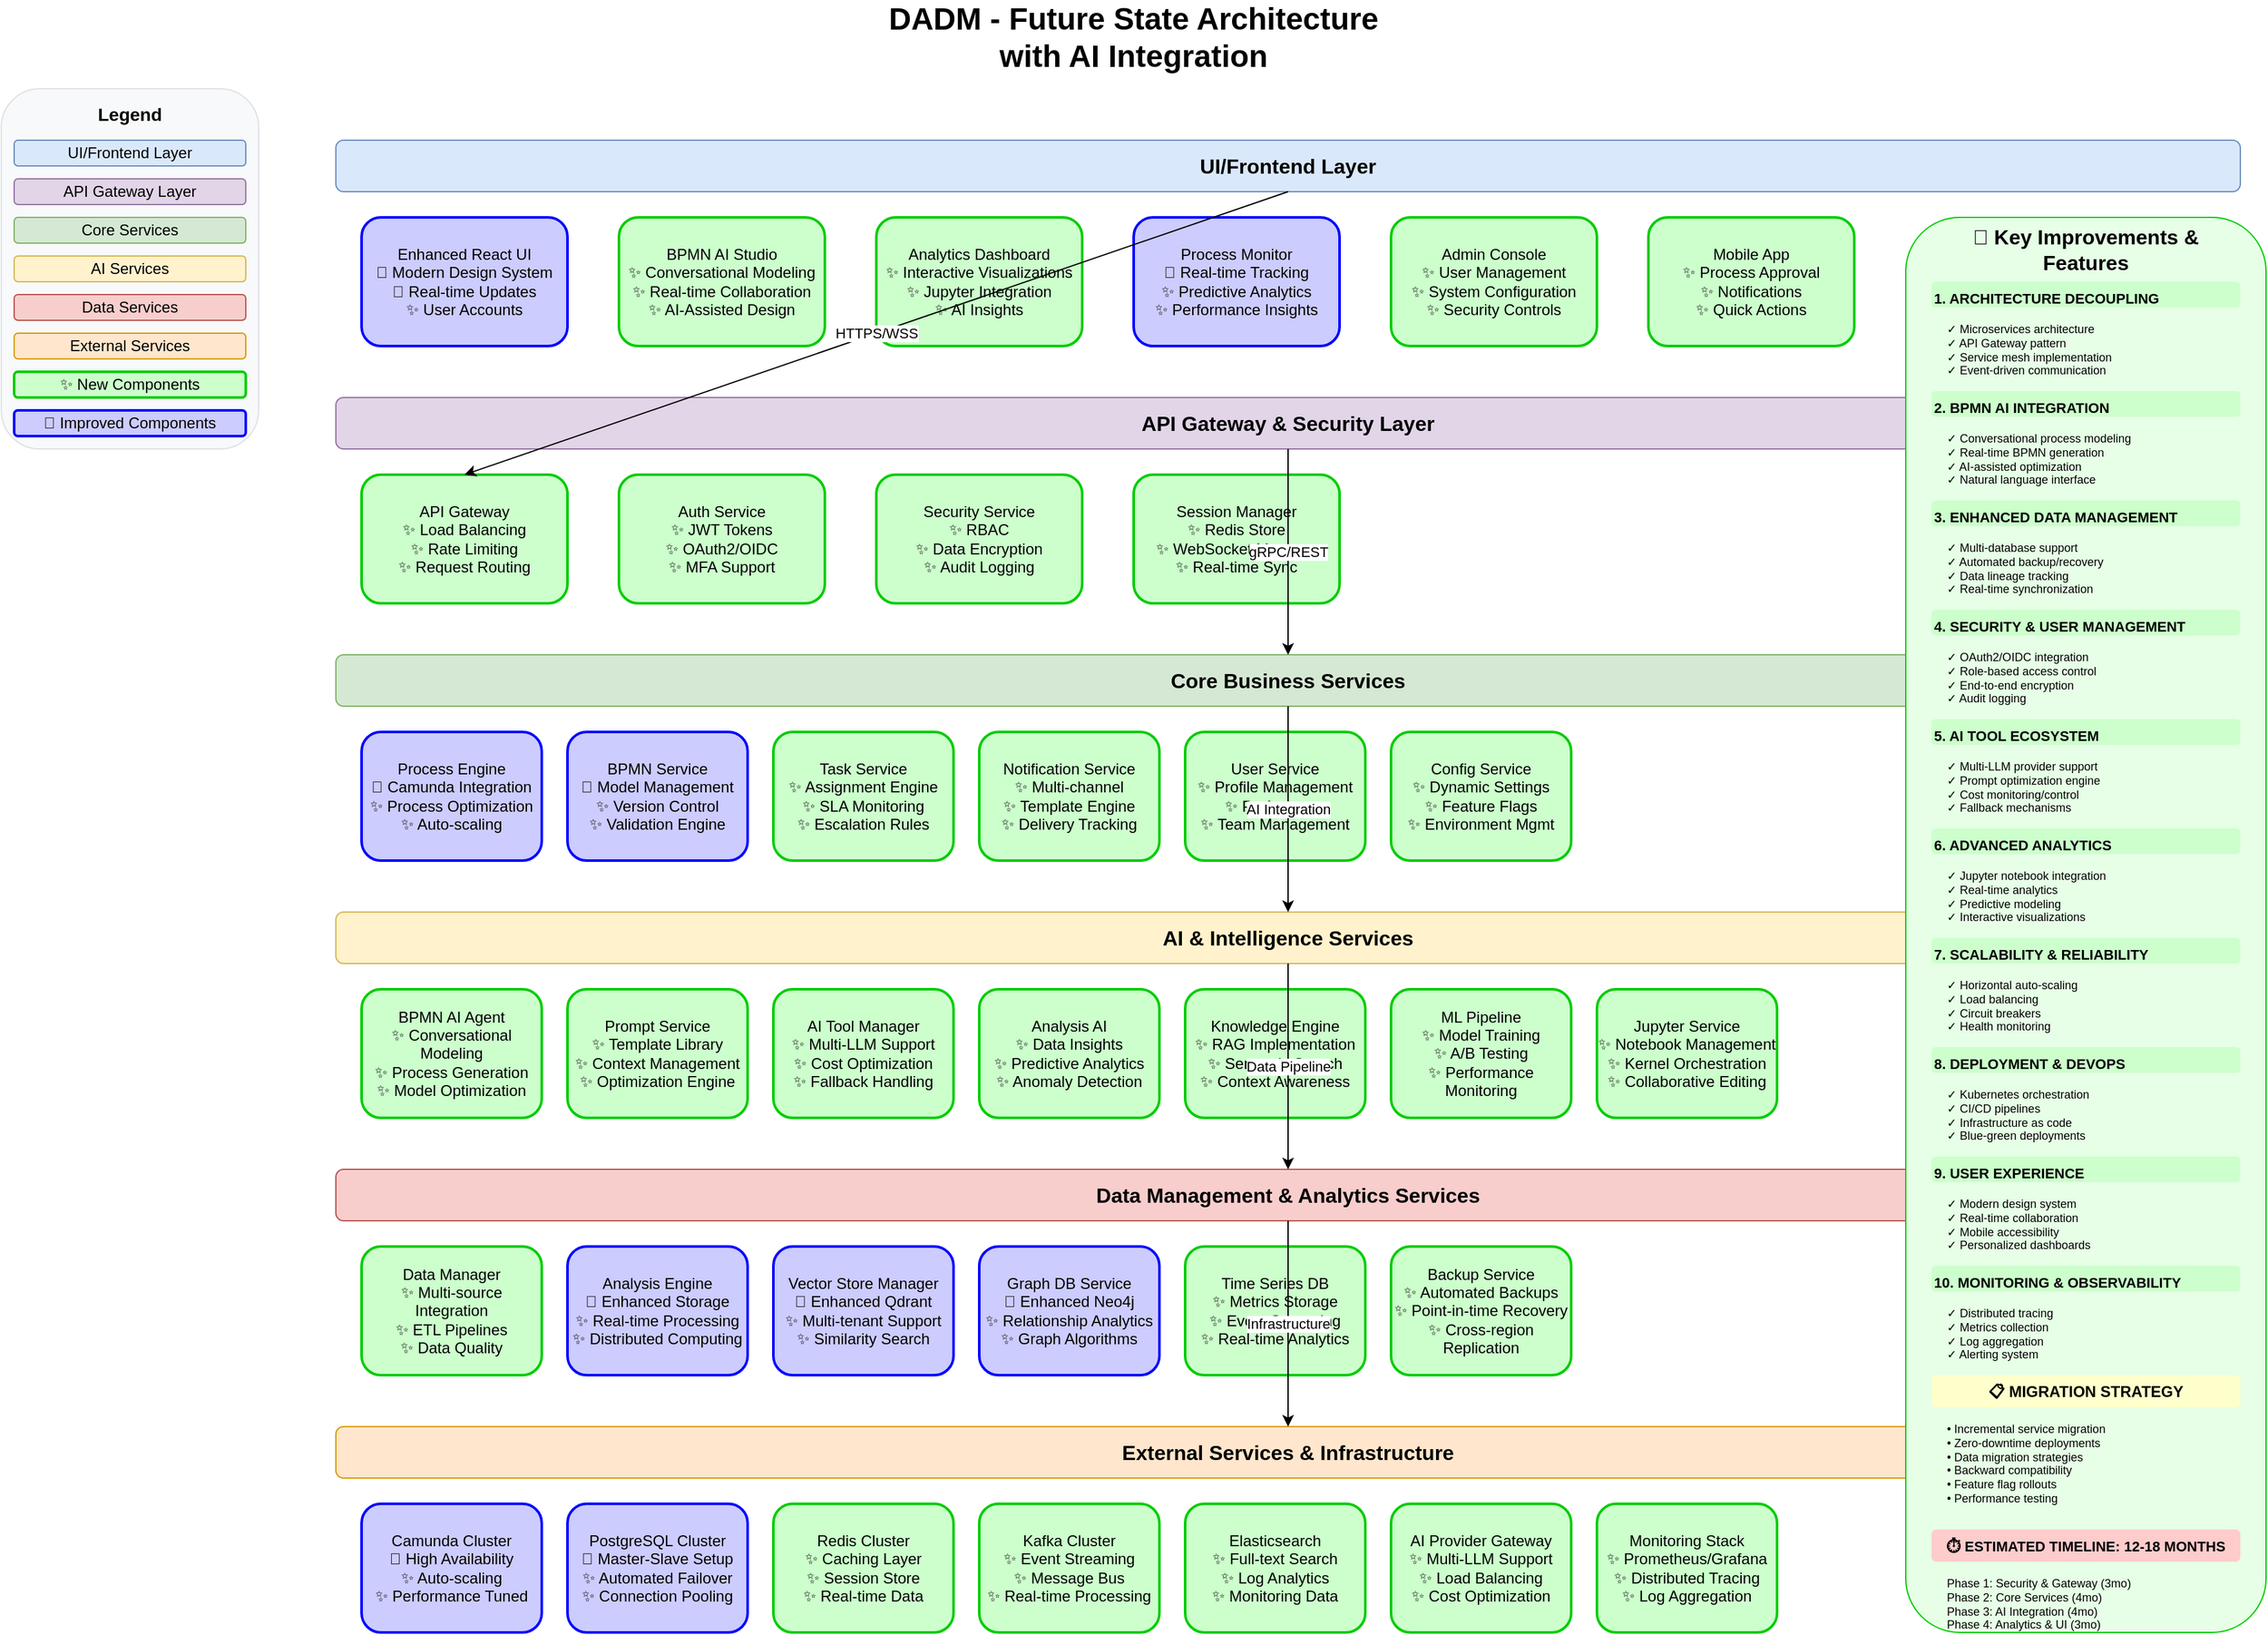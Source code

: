<mxfile>
    <diagram name="DADM-Future-Architecture" id="dadm-future-arch">
        <mxGraphModel dx="1618" dy="847" grid="1" gridSize="10" guides="1" tooltips="1" connect="1" arrows="1" fold="1" page="1" pageScale="1" pageWidth="1800" pageHeight="1400" math="0" shadow="0">
            <root>
                <mxCell id="0"/>
                <mxCell id="1" parent="0"/>
                <mxCell id="title" value="DADM - Future State Architecture with AI Integration" style="text;html=1;strokeColor=none;fillColor=none;align=center;verticalAlign=middle;whiteSpace=wrap;rounded=0;fontSize=24;fontStyle=1;" parent="1" vertex="1">
                    <mxGeometry x="700" y="20" width="400" height="40" as="geometry"/>
                </mxCell>
                <mxCell id="legend-bg" value="" style="rounded=1;whiteSpace=wrap;html=1;fillColor=#f8f9fa;strokeColor=#dee2e6;" parent="1" vertex="1">
                    <mxGeometry x="20" y="80" width="200" height="280" as="geometry"/>
                </mxCell>
                <mxCell id="legend-title" value="Legend" style="text;html=1;strokeColor=none;fillColor=none;align=center;verticalAlign=middle;whiteSpace=wrap;rounded=0;fontSize=14;fontStyle=1;" parent="1" vertex="1">
                    <mxGeometry x="80" y="90" width="80" height="20" as="geometry"/>
                </mxCell>
                <mxCell id="legend-ui" value="UI/Frontend Layer" style="rounded=1;whiteSpace=wrap;html=1;fillColor=#dae8fc;strokeColor=#6c8ebf;" parent="1" vertex="1">
                    <mxGeometry x="30" y="120" width="180" height="20" as="geometry"/>
                </mxCell>
                <mxCell id="legend-gateway" value="API Gateway Layer" style="rounded=1;whiteSpace=wrap;html=1;fillColor=#e1d5e7;strokeColor=#9673a6;" parent="1" vertex="1">
                    <mxGeometry x="30" y="150" width="180" height="20" as="geometry"/>
                </mxCell>
                <mxCell id="legend-core" value="Core Services" style="rounded=1;whiteSpace=wrap;html=1;fillColor=#d5e8d4;strokeColor=#82b366;" parent="1" vertex="1">
                    <mxGeometry x="30" y="180" width="180" height="20" as="geometry"/>
                </mxCell>
                <mxCell id="legend-ai" value="AI Services" style="rounded=1;whiteSpace=wrap;html=1;fillColor=#fff2cc;strokeColor=#d6b656;" parent="1" vertex="1">
                    <mxGeometry x="30" y="210" width="180" height="20" as="geometry"/>
                </mxCell>
                <mxCell id="legend-data" value="Data Services" style="rounded=1;whiteSpace=wrap;html=1;fillColor=#f8cecc;strokeColor=#b85450;" parent="1" vertex="1">
                    <mxGeometry x="30" y="240" width="180" height="20" as="geometry"/>
                </mxCell>
                <mxCell id="legend-external" value="External Services" style="rounded=1;whiteSpace=wrap;html=1;fillColor=#ffe6cc;strokeColor=#d79b00;" parent="1" vertex="1">
                    <mxGeometry x="30" y="270" width="180" height="20" as="geometry"/>
                </mxCell>
                <mxCell id="legend-new" value="✨ New Components" style="rounded=1;whiteSpace=wrap;html=1;fillColor=#ccffcc;strokeColor=#00cc00;strokeWidth=2;" parent="1" vertex="1">
                    <mxGeometry x="30" y="300" width="180" height="20" as="geometry"/>
                </mxCell>
                <mxCell id="legend-improved" value="🔧 Improved Components" style="rounded=1;whiteSpace=wrap;html=1;fillColor=#ccccff;strokeColor=#0000ff;strokeWidth=2;" parent="1" vertex="1">
                    <mxGeometry x="30" y="330" width="180" height="20" as="geometry"/>
                </mxCell>
                <mxCell id="ui-layer" value="UI/Frontend Layer" style="rounded=1;whiteSpace=wrap;html=1;fillColor=#dae8fc;strokeColor=#6c8ebf;fontSize=16;fontStyle=1;" parent="1" vertex="1">
                    <mxGeometry x="280" y="120" width="1480" height="40" as="geometry"/>
                </mxCell>
                <mxCell id="react-ui" value="Enhanced React UI&#xa;🔧 Modern Design System&#xa;🔧 Real-time Updates&#xa;✨ User Accounts" style="rounded=1;whiteSpace=wrap;html=1;fillColor=#ccccff;strokeColor=#0000ff;strokeWidth=2;" parent="1" vertex="1">
                    <mxGeometry x="300" y="180" width="160" height="100" as="geometry"/>
                </mxCell>
                <mxCell id="bpmn-studio" value="BPMN AI Studio&#xa;✨ Conversational Modeling&#xa;✨ Real-time Collaboration&#xa;✨ AI-Assisted Design" style="rounded=1;whiteSpace=wrap;html=1;fillColor=#ccffcc;strokeColor=#00cc00;strokeWidth=2;" parent="1" vertex="1">
                    <mxGeometry x="500" y="180" width="160" height="100" as="geometry"/>
                </mxCell>
                <mxCell id="analytics-ui" value="Analytics Dashboard&#xa;✨ Interactive Visualizations&#xa;✨ Jupyter Integration&#xa;✨ AI Insights" style="rounded=1;whiteSpace=wrap;html=1;fillColor=#ccffcc;strokeColor=#00cc00;strokeWidth=2;" parent="1" vertex="1">
                    <mxGeometry x="700" y="180" width="160" height="100" as="geometry"/>
                </mxCell>
                <mxCell id="process-monitor" value="Process Monitor&#xa;🔧 Real-time Tracking&#xa;✨ Predictive Analytics&#xa;✨ Performance Insights" style="rounded=1;whiteSpace=wrap;html=1;fillColor=#ccccff;strokeColor=#0000ff;strokeWidth=2;" parent="1" vertex="1">
                    <mxGeometry x="900" y="180" width="160" height="100" as="geometry"/>
                </mxCell>
                <mxCell id="admin-console" value="Admin Console&#xa;✨ User Management&#xa;✨ System Configuration&#xa;✨ Security Controls" style="rounded=1;whiteSpace=wrap;html=1;fillColor=#ccffcc;strokeColor=#00cc00;strokeWidth=2;" parent="1" vertex="1">
                    <mxGeometry x="1100" y="180" width="160" height="100" as="geometry"/>
                </mxCell>
                <mxCell id="mobile-app" value="Mobile App&#xa;✨ Process Approval&#xa;✨ Notifications&#xa;✨ Quick Actions" style="rounded=1;whiteSpace=wrap;html=1;fillColor=#ccffcc;strokeColor=#00cc00;strokeWidth=2;" parent="1" vertex="1">
                    <mxGeometry x="1300" y="180" width="160" height="100" as="geometry"/>
                </mxCell>
                <mxCell id="gateway-layer" value="API Gateway &amp; Security Layer" style="rounded=1;whiteSpace=wrap;html=1;fillColor=#e1d5e7;strokeColor=#9673a6;fontSize=16;fontStyle=1;" parent="1" vertex="1">
                    <mxGeometry x="280" y="320" width="1480" height="40" as="geometry"/>
                </mxCell>
                <mxCell id="api-gateway" value="API Gateway&#xa;✨ Load Balancing&#xa;✨ Rate Limiting&#xa;✨ Request Routing" style="rounded=1;whiteSpace=wrap;html=1;fillColor=#ccffcc;strokeColor=#00cc00;strokeWidth=2;" parent="1" vertex="1">
                    <mxGeometry x="300" y="380" width="160" height="100" as="geometry"/>
                </mxCell>
                <mxCell id="auth-service" value="Auth Service&#xa;✨ JWT Tokens&#xa;✨ OAuth2/OIDC&#xa;✨ MFA Support" style="rounded=1;whiteSpace=wrap;html=1;fillColor=#ccffcc;strokeColor=#00cc00;strokeWidth=2;" parent="1" vertex="1">
                    <mxGeometry x="500" y="380" width="160" height="100" as="geometry"/>
                </mxCell>
                <mxCell id="security-service" value="Security Service&#xa;✨ RBAC&#xa;✨ Data Encryption&#xa;✨ Audit Logging" style="rounded=1;whiteSpace=wrap;html=1;fillColor=#ccffcc;strokeColor=#00cc00;strokeWidth=2;" parent="1" vertex="1">
                    <mxGeometry x="700" y="380" width="160" height="100" as="geometry"/>
                </mxCell>
                <mxCell id="session-manager" value="Session Manager&#xa;✨ Redis Store&#xa;✨ WebSocket Manager&#xa;✨ Real-time Sync" style="rounded=1;whiteSpace=wrap;html=1;fillColor=#ccffcc;strokeColor=#00cc00;strokeWidth=2;" parent="1" vertex="1">
                    <mxGeometry x="900" y="380" width="160" height="100" as="geometry"/>
                </mxCell>
                <mxCell id="core-layer" value="Core Business Services" style="rounded=1;whiteSpace=wrap;html=1;fillColor=#d5e8d4;strokeColor=#82b366;fontSize=16;fontStyle=1;" parent="1" vertex="1">
                    <mxGeometry x="280" y="520" width="1480" height="40" as="geometry"/>
                </mxCell>
                <mxCell id="process-engine" value="Process Engine&#xa;🔧 Camunda Integration&#xa;✨ Process Optimization&#xa;✨ Auto-scaling" style="rounded=1;whiteSpace=wrap;html=1;fillColor=#ccccff;strokeColor=#0000ff;strokeWidth=2;" parent="1" vertex="1">
                    <mxGeometry x="300" y="580" width="140" height="100" as="geometry"/>
                </mxCell>
                <mxCell id="bpmn-service" value="BPMN Service&#xa;🔧 Model Management&#xa;✨ Version Control&#xa;✨ Validation Engine" style="rounded=1;whiteSpace=wrap;html=1;fillColor=#ccccff;strokeColor=#0000ff;strokeWidth=2;" parent="1" vertex="1">
                    <mxGeometry x="460" y="580" width="140" height="100" as="geometry"/>
                </mxCell>
                <mxCell id="task-service" value="Task Service&#xa;✨ Assignment Engine&#xa;✨ SLA Monitoring&#xa;✨ Escalation Rules" style="rounded=1;whiteSpace=wrap;html=1;fillColor=#ccffcc;strokeColor=#00cc00;strokeWidth=2;" parent="1" vertex="1">
                    <mxGeometry x="620" y="580" width="140" height="100" as="geometry"/>
                </mxCell>
                <mxCell id="notification-service" value="Notification Service&#xa;✨ Multi-channel&#xa;✨ Template Engine&#xa;✨ Delivery Tracking" style="rounded=1;whiteSpace=wrap;html=1;fillColor=#ccffcc;strokeColor=#00cc00;strokeWidth=2;" parent="1" vertex="1">
                    <mxGeometry x="780" y="580" width="140" height="100" as="geometry"/>
                </mxCell>
                <mxCell id="user-service" value="User Service&#xa;✨ Profile Management&#xa;✨ Preferences&#xa;✨ Team Management" style="rounded=1;whiteSpace=wrap;html=1;fillColor=#ccffcc;strokeColor=#00cc00;strokeWidth=2;" parent="1" vertex="1">
                    <mxGeometry x="940" y="580" width="140" height="100" as="geometry"/>
                </mxCell>
                <mxCell id="config-service" value="Config Service&#xa;✨ Dynamic Settings&#xa;✨ Feature Flags&#xa;✨ Environment Mgmt" style="rounded=1;whiteSpace=wrap;html=1;fillColor=#ccffcc;strokeColor=#00cc00;strokeWidth=2;" parent="1" vertex="1">
                    <mxGeometry x="1100" y="580" width="140" height="100" as="geometry"/>
                </mxCell>
                <mxCell id="ai-layer" value="AI &amp; Intelligence Services" style="rounded=1;whiteSpace=wrap;html=1;fillColor=#fff2cc;strokeColor=#d6b656;fontSize=16;fontStyle=1;" parent="1" vertex="1">
                    <mxGeometry x="280" y="720" width="1480" height="40" as="geometry"/>
                </mxCell>
                <mxCell id="bpmn-ai-agent" value="BPMN AI Agent&#xa;✨ Conversational Modeling&#xa;✨ Process Generation&#xa;✨ Model Optimization" style="rounded=1;whiteSpace=wrap;html=1;fillColor=#ccffcc;strokeColor=#00cc00;strokeWidth=2;" parent="1" vertex="1">
                    <mxGeometry x="300" y="780" width="140" height="100" as="geometry"/>
                </mxCell>
                <mxCell id="prompt-service" value="Prompt Service&#xa;✨ Template Library&#xa;✨ Context Management&#xa;✨ Optimization Engine" style="rounded=1;whiteSpace=wrap;html=1;fillColor=#ccffcc;strokeColor=#00cc00;strokeWidth=2;" parent="1" vertex="1">
                    <mxGeometry x="460" y="780" width="140" height="100" as="geometry"/>
                </mxCell>
                <mxCell id="ai-tool-manager" value="AI Tool Manager&#xa;✨ Multi-LLM Support&#xa;✨ Cost Optimization&#xa;✨ Fallback Handling" style="rounded=1;whiteSpace=wrap;html=1;fillColor=#ccffcc;strokeColor=#00cc00;strokeWidth=2;" parent="1" vertex="1">
                    <mxGeometry x="620" y="780" width="140" height="100" as="geometry"/>
                </mxCell>
                <mxCell id="analysis-ai" value="Analysis AI&#xa;✨ Data Insights&#xa;✨ Predictive Analytics&#xa;✨ Anomaly Detection" style="rounded=1;whiteSpace=wrap;html=1;fillColor=#ccffcc;strokeColor=#00cc00;strokeWidth=2;" parent="1" vertex="1">
                    <mxGeometry x="780" y="780" width="140" height="100" as="geometry"/>
                </mxCell>
                <mxCell id="knowledge-engine" value="Knowledge Engine&#xa;✨ RAG Implementation&#xa;✨ Semantic Search&#xa;✨ Context Awareness" style="rounded=1;whiteSpace=wrap;html=1;fillColor=#ccffcc;strokeColor=#00cc00;strokeWidth=2;" parent="1" vertex="1">
                    <mxGeometry x="940" y="780" width="140" height="100" as="geometry"/>
                </mxCell>
                <mxCell id="ml-pipeline" value="ML Pipeline&#xa;✨ Model Training&#xa;✨ A/B Testing&#xa;✨ Performance Monitoring" style="rounded=1;whiteSpace=wrap;html=1;fillColor=#ccffcc;strokeColor=#00cc00;strokeWidth=2;" parent="1" vertex="1">
                    <mxGeometry x="1100" y="780" width="140" height="100" as="geometry"/>
                </mxCell>
                <mxCell id="jupyter-service" value="Jupyter Service&#xa;✨ Notebook Management&#xa;✨ Kernel Orchestration&#xa;✨ Collaborative Editing" style="rounded=1;whiteSpace=wrap;html=1;fillColor=#ccffcc;strokeColor=#00cc00;strokeWidth=2;" parent="1" vertex="1">
                    <mxGeometry x="1260" y="780" width="140" height="100" as="geometry"/>
                </mxCell>
                <mxCell id="data-layer" value="Data Management &amp; Analytics Services" style="rounded=1;whiteSpace=wrap;html=1;fillColor=#f8cecc;strokeColor=#b85450;fontSize=16;fontStyle=1;" parent="1" vertex="1">
                    <mxGeometry x="280" y="920" width="1480" height="40" as="geometry"/>
                </mxCell>
                <mxCell id="data-manager" value="Data Manager&#xa;✨ Multi-source Integration&#xa;✨ ETL Pipelines&#xa;✨ Data Quality" style="rounded=1;whiteSpace=wrap;html=1;fillColor=#ccffcc;strokeColor=#00cc00;strokeWidth=2;" parent="1" vertex="1">
                    <mxGeometry x="300" y="980" width="140" height="100" as="geometry"/>
                </mxCell>
                <mxCell id="analysis-engine" value="Analysis Engine&#xa;🔧 Enhanced Storage&#xa;✨ Real-time Processing&#xa;✨ Distributed Computing" style="rounded=1;whiteSpace=wrap;html=1;fillColor=#ccccff;strokeColor=#0000ff;strokeWidth=2;" parent="1" vertex="1">
                    <mxGeometry x="460" y="980" width="140" height="100" as="geometry"/>
                </mxCell>
                <mxCell id="vector-manager" value="Vector Store Manager&#xa;🔧 Enhanced Qdrant&#xa;✨ Multi-tenant Support&#xa;✨ Similarity Search" style="rounded=1;whiteSpace=wrap;html=1;fillColor=#ccccff;strokeColor=#0000ff;strokeWidth=2;" parent="1" vertex="1">
                    <mxGeometry x="620" y="980" width="140" height="100" as="geometry"/>
                </mxCell>
                <mxCell id="graph-service" value="Graph DB Service&#xa;🔧 Enhanced Neo4j&#xa;✨ Relationship Analytics&#xa;✨ Graph Algorithms" style="rounded=1;whiteSpace=wrap;html=1;fillColor=#ccccff;strokeColor=#0000ff;strokeWidth=2;" parent="1" vertex="1">
                    <mxGeometry x="780" y="980" width="140" height="100" as="geometry"/>
                </mxCell>
                <mxCell id="timeseries-db" value="Time Series DB&#xa;✨ Metrics Storage&#xa;✨ Event Streaming&#xa;✨ Real-time Analytics" style="rounded=1;whiteSpace=wrap;html=1;fillColor=#ccffcc;strokeColor=#00cc00;strokeWidth=2;" parent="1" vertex="1">
                    <mxGeometry x="940" y="980" width="140" height="100" as="geometry"/>
                </mxCell>
                <mxCell id="backup-service" value="Backup Service&#xa;✨ Automated Backups&#xa;✨ Point-in-time Recovery&#xa;✨ Cross-region Replication" style="rounded=1;whiteSpace=wrap;html=1;fillColor=#ccffcc;strokeColor=#00cc00;strokeWidth=2;" parent="1" vertex="1">
                    <mxGeometry x="1100" y="980" width="140" height="100" as="geometry"/>
                </mxCell>
                <mxCell id="external-layer" value="External Services &amp; Infrastructure" style="rounded=1;whiteSpace=wrap;html=1;fillColor=#ffe6cc;strokeColor=#d79b00;fontSize=16;fontStyle=1;" parent="1" vertex="1">
                    <mxGeometry x="280" y="1120" width="1480" height="40" as="geometry"/>
                </mxCell>
                <mxCell id="camunda-cluster" value="Camunda Cluster&#xa;🔧 High Availability&#xa;✨ Auto-scaling&#xa;✨ Performance Tuned" style="rounded=1;whiteSpace=wrap;html=1;fillColor=#ccccff;strokeColor=#0000ff;strokeWidth=2;" parent="1" vertex="1">
                    <mxGeometry x="300" y="1180" width="140" height="100" as="geometry"/>
                </mxCell>
                <mxCell id="postgres-cluster" value="PostgreSQL Cluster&#xa;🔧 Master-Slave Setup&#xa;✨ Automated Failover&#xa;✨ Connection Pooling" style="rounded=1;whiteSpace=wrap;html=1;fillColor=#ccccff;strokeColor=#0000ff;strokeWidth=2;" parent="1" vertex="1">
                    <mxGeometry x="460" y="1180" width="140" height="100" as="geometry"/>
                </mxCell>
                <mxCell id="redis-cluster" value="Redis Cluster&#xa;✨ Caching Layer&#xa;✨ Session Store&#xa;✨ Real-time Data" style="rounded=1;whiteSpace=wrap;html=1;fillColor=#ccffcc;strokeColor=#00cc00;strokeWidth=2;" parent="1" vertex="1">
                    <mxGeometry x="620" y="1180" width="140" height="100" as="geometry"/>
                </mxCell>
                <mxCell id="kafka-cluster" value="Kafka Cluster&#xa;✨ Event Streaming&#xa;✨ Message Bus&#xa;✨ Real-time Processing" style="rounded=1;whiteSpace=wrap;html=1;fillColor=#ccffcc;strokeColor=#00cc00;strokeWidth=2;" parent="1" vertex="1">
                    <mxGeometry x="780" y="1180" width="140" height="100" as="geometry"/>
                </mxCell>
                <mxCell id="elasticsearch" value="Elasticsearch&#xa;✨ Full-text Search&#xa;✨ Log Analytics&#xa;✨ Monitoring Data" style="rounded=1;whiteSpace=wrap;html=1;fillColor=#ccffcc;strokeColor=#00cc00;strokeWidth=2;" parent="1" vertex="1">
                    <mxGeometry x="940" y="1180" width="140" height="100" as="geometry"/>
                </mxCell>
                <mxCell id="ai-gateway" value="AI Provider Gateway&#xa;✨ Multi-LLM Support&#xa;✨ Load Balancing&#xa;✨ Cost Optimization" style="rounded=1;whiteSpace=wrap;html=1;fillColor=#ccffcc;strokeColor=#00cc00;strokeWidth=2;" parent="1" vertex="1">
                    <mxGeometry x="1100" y="1180" width="140" height="100" as="geometry"/>
                </mxCell>
                <mxCell id="monitoring-stack" value="Monitoring Stack&#xa;✨ Prometheus/Grafana&#xa;✨ Distributed Tracing&#xa;✨ Log Aggregation" style="rounded=1;whiteSpace=wrap;html=1;fillColor=#ccffcc;strokeColor=#00cc00;strokeWidth=2;" parent="1" vertex="1">
                    <mxGeometry x="1260" y="1180" width="140" height="100" as="geometry"/>
                </mxCell>
                <mxCell id="conn1" value="HTTPS/WSS" style="endArrow=classic;html=1;rounded=0;exitX=0.5;exitY=1;exitDx=0;exitDy=0;entryX=0.5;entryY=0;entryDx=0;entryDy=0;" parent="1" source="ui-layer" target="api-gateway" edge="1">
                    <mxGeometry width="50" height="50" relative="1" as="geometry">
                        <mxPoint x="900" y="400" as="sourcePoint"/>
                        <mxPoint x="950" y="350" as="targetPoint"/>
                    </mxGeometry>
                </mxCell>
                <mxCell id="conn2" value="gRPC/REST" style="endArrow=classic;html=1;rounded=0;exitX=0.5;exitY=1;exitDx=0;exitDy=0;entryX=0.5;entryY=0;entryDx=0;entryDy=0;" parent="1" source="gateway-layer" target="core-layer" edge="1">
                    <mxGeometry width="50" height="50" relative="1" as="geometry">
                        <mxPoint x="900" y="500" as="sourcePoint"/>
                        <mxPoint x="950" y="450" as="targetPoint"/>
                    </mxGeometry>
                </mxCell>
                <mxCell id="conn3" value="AI Integration" style="endArrow=classic;html=1;rounded=0;exitX=0.5;exitY=1;exitDx=0;exitDy=0;entryX=0.5;entryY=0;entryDx=0;entryDy=0;" parent="1" source="core-layer" target="ai-layer" edge="1">
                    <mxGeometry width="50" height="50" relative="1" as="geometry">
                        <mxPoint x="900" y="700" as="sourcePoint"/>
                        <mxPoint x="950" y="650" as="targetPoint"/>
                    </mxGeometry>
                </mxCell>
                <mxCell id="conn4" value="Data Pipeline" style="endArrow=classic;html=1;rounded=0;exitX=0.5;exitY=1;exitDx=0;exitDy=0;entryX=0.5;entryY=0;entryDx=0;entryDy=0;" parent="1" source="ai-layer" target="data-layer" edge="1">
                    <mxGeometry width="50" height="50" relative="1" as="geometry">
                        <mxPoint x="900" y="900" as="sourcePoint"/>
                        <mxPoint x="950" y="850" as="targetPoint"/>
                    </mxGeometry>
                </mxCell>
                <mxCell id="conn5" value="Infrastructure" style="endArrow=classic;html=1;rounded=0;exitX=0.5;exitY=1;exitDx=0;exitDy=0;entryX=0.5;entryY=0;entryDx=0;entryDy=0;" parent="1" source="data-layer" target="external-layer" edge="1">
                    <mxGeometry width="50" height="50" relative="1" as="geometry">
                        <mxPoint x="900" y="1100" as="sourcePoint"/>
                        <mxPoint x="950" y="1050" as="targetPoint"/>
                    </mxGeometry>
                </mxCell>
                <mxCell id="improvements-panel" value="" style="rounded=1;whiteSpace=wrap;html=1;fillColor=#e6ffe6;strokeColor=#00cc00;" parent="1" vertex="1">
                    <mxGeometry x="1500" y="180" width="280" height="1100" as="geometry"/>
                </mxCell>
                <mxCell id="improvements-title" value="🚀 Key Improvements &amp; Features" style="text;html=1;strokeColor=none;fillColor=none;align=center;verticalAlign=middle;whiteSpace=wrap;rounded=0;fontSize=16;fontStyle=1;" parent="1" vertex="1">
                    <mxGeometry x="1520" y="190" width="240" height="30" as="geometry"/>
                </mxCell>
                <mxCell id="improvement1" value="1. ARCHITECTURE DECOUPLING" style="text;html=1;strokeColor=none;fillColor=#ccffcc;align=left;verticalAlign=top;whiteSpace=wrap;rounded=1;fontSize=11;fontStyle=1;" parent="1" vertex="1">
                    <mxGeometry x="1520" y="230" width="240" height="20" as="geometry"/>
                </mxCell>
                <mxCell id="improvement1-detail" value="✓ Microservices architecture&#xa;✓ API Gateway pattern&#xa;✓ Service mesh implementation&#xa;✓ Event-driven communication" style="text;html=1;strokeColor=none;fillColor=none;align=left;verticalAlign=top;whiteSpace=wrap;rounded=0;fontSize=9;" parent="1" vertex="1">
                    <mxGeometry x="1530" y="255" width="220" height="50" as="geometry"/>
                </mxCell>
                <mxCell id="improvement2" value="2. BPMN AI INTEGRATION" style="text;html=1;strokeColor=none;fillColor=#ccffcc;align=left;verticalAlign=top;whiteSpace=wrap;rounded=1;fontSize=11;fontStyle=1;" parent="1" vertex="1">
                    <mxGeometry x="1520" y="315" width="240" height="20" as="geometry"/>
                </mxCell>
                <mxCell id="improvement2-detail" value="✓ Conversational process modeling&#xa;✓ Real-time BPMN generation&#xa;✓ AI-assisted optimization&#xa;✓ Natural language interface" style="text;html=1;strokeColor=none;fillColor=none;align=left;verticalAlign=top;whiteSpace=wrap;rounded=0;fontSize=9;" parent="1" vertex="1">
                    <mxGeometry x="1530" y="340" width="220" height="50" as="geometry"/>
                </mxCell>
                <mxCell id="improvement3" value="3. ENHANCED DATA MANAGEMENT" style="text;html=1;strokeColor=none;fillColor=#ccffcc;align=left;verticalAlign=top;whiteSpace=wrap;rounded=1;fontSize=11;fontStyle=1;" parent="1" vertex="1">
                    <mxGeometry x="1520" y="400" width="240" height="20" as="geometry"/>
                </mxCell>
                <mxCell id="improvement3-detail" value="✓ Multi-database support&#xa;✓ Automated backup/recovery&#xa;✓ Data lineage tracking&#xa;✓ Real-time synchronization" style="text;html=1;strokeColor=none;fillColor=none;align=left;verticalAlign=top;whiteSpace=wrap;rounded=0;fontSize=9;" parent="1" vertex="1">
                    <mxGeometry x="1530" y="425" width="220" height="50" as="geometry"/>
                </mxCell>
                <mxCell id="improvement4" value="4. SECURITY &amp; USER MANAGEMENT" style="text;html=1;strokeColor=none;fillColor=#ccffcc;align=left;verticalAlign=top;whiteSpace=wrap;rounded=1;fontSize=11;fontStyle=1;" parent="1" vertex="1">
                    <mxGeometry x="1520" y="485" width="240" height="20" as="geometry"/>
                </mxCell>
                <mxCell id="improvement4-detail" value="✓ OAuth2/OIDC integration&#xa;✓ Role-based access control&#xa;✓ End-to-end encryption&#xa;✓ Audit logging" style="text;html=1;strokeColor=none;fillColor=none;align=left;verticalAlign=top;whiteSpace=wrap;rounded=0;fontSize=9;" parent="1" vertex="1">
                    <mxGeometry x="1530" y="510" width="220" height="50" as="geometry"/>
                </mxCell>
                <mxCell id="improvement5" value="5. AI TOOL ECOSYSTEM" style="text;html=1;strokeColor=none;fillColor=#ccffcc;align=left;verticalAlign=top;whiteSpace=wrap;rounded=1;fontSize=11;fontStyle=1;" parent="1" vertex="1">
                    <mxGeometry x="1520" y="570" width="240" height="20" as="geometry"/>
                </mxCell>
                <mxCell id="improvement5-detail" value="✓ Multi-LLM provider support&#xa;✓ Prompt optimization engine&#xa;✓ Cost monitoring/control&#xa;✓ Fallback mechanisms" style="text;html=1;strokeColor=none;fillColor=none;align=left;verticalAlign=top;whiteSpace=wrap;rounded=0;fontSize=9;" parent="1" vertex="1">
                    <mxGeometry x="1530" y="595" width="220" height="50" as="geometry"/>
                </mxCell>
                <mxCell id="improvement6" value="6. ADVANCED ANALYTICS" style="text;html=1;strokeColor=none;fillColor=#ccffcc;align=left;verticalAlign=top;whiteSpace=wrap;rounded=1;fontSize=11;fontStyle=1;" parent="1" vertex="1">
                    <mxGeometry x="1520" y="655" width="240" height="20" as="geometry"/>
                </mxCell>
                <mxCell id="improvement6-detail" value="✓ Jupyter notebook integration&#xa;✓ Real-time analytics&#xa;✓ Predictive modeling&#xa;✓ Interactive visualizations" style="text;html=1;strokeColor=none;fillColor=none;align=left;verticalAlign=top;whiteSpace=wrap;rounded=0;fontSize=9;" parent="1" vertex="1">
                    <mxGeometry x="1530" y="680" width="220" height="50" as="geometry"/>
                </mxCell>
                <mxCell id="improvement7" value="7. SCALABILITY &amp; RELIABILITY" style="text;html=1;strokeColor=none;fillColor=#ccffcc;align=left;verticalAlign=top;whiteSpace=wrap;rounded=1;fontSize=11;fontStyle=1;" parent="1" vertex="1">
                    <mxGeometry x="1520" y="740" width="240" height="20" as="geometry"/>
                </mxCell>
                <mxCell id="improvement7-detail" value="✓ Horizontal auto-scaling&#xa;✓ Load balancing&#xa;✓ Circuit breakers&#xa;✓ Health monitoring" style="text;html=1;strokeColor=none;fillColor=none;align=left;verticalAlign=top;whiteSpace=wrap;rounded=0;fontSize=9;" parent="1" vertex="1">
                    <mxGeometry x="1530" y="765" width="220" height="50" as="geometry"/>
                </mxCell>
                <mxCell id="improvement8" value="8. DEPLOYMENT &amp; DEVOPS" style="text;html=1;strokeColor=none;fillColor=#ccffcc;align=left;verticalAlign=top;whiteSpace=wrap;rounded=1;fontSize=11;fontStyle=1;" parent="1" vertex="1">
                    <mxGeometry x="1520" y="825" width="240" height="20" as="geometry"/>
                </mxCell>
                <mxCell id="improvement8-detail" value="✓ Kubernetes orchestration&#xa;✓ CI/CD pipelines&#xa;✓ Infrastructure as code&#xa;✓ Blue-green deployments" style="text;html=1;strokeColor=none;fillColor=none;align=left;verticalAlign=top;whiteSpace=wrap;rounded=0;fontSize=9;" parent="1" vertex="1">
                    <mxGeometry x="1530" y="850" width="220" height="50" as="geometry"/>
                </mxCell>
                <mxCell id="improvement9" value="9. USER EXPERIENCE" style="text;html=1;strokeColor=none;fillColor=#ccffcc;align=left;verticalAlign=top;whiteSpace=wrap;rounded=1;fontSize=11;fontStyle=1;" parent="1" vertex="1">
                    <mxGeometry x="1520" y="910" width="240" height="20" as="geometry"/>
                </mxCell>
                <mxCell id="improvement9-detail" value="✓ Modern design system&#xa;✓ Real-time collaboration&#xa;✓ Mobile accessibility&#xa;✓ Personalized dashboards" style="text;html=1;strokeColor=none;fillColor=none;align=left;verticalAlign=top;whiteSpace=wrap;rounded=0;fontSize=9;" parent="1" vertex="1">
                    <mxGeometry x="1530" y="935" width="220" height="50" as="geometry"/>
                </mxCell>
                <mxCell id="improvement10" value="10. MONITORING &amp; OBSERVABILITY" style="text;html=1;strokeColor=none;fillColor=#ccffcc;align=left;verticalAlign=top;whiteSpace=wrap;rounded=1;fontSize=11;fontStyle=1;" parent="1" vertex="1">
                    <mxGeometry x="1520" y="995" width="240" height="20" as="geometry"/>
                </mxCell>
                <mxCell id="improvement10-detail" value="✓ Distributed tracing&#xa;✓ Metrics collection&#xa;✓ Log aggregation&#xa;✓ Alerting system" style="text;html=1;strokeColor=none;fillColor=none;align=left;verticalAlign=top;whiteSpace=wrap;rounded=0;fontSize=9;" parent="1" vertex="1">
                    <mxGeometry x="1530" y="1020" width="220" height="50" as="geometry"/>
                </mxCell>
                <mxCell id="migration-note" value="📋 MIGRATION STRATEGY" style="text;html=1;strokeColor=none;fillColor=#ffffcc;align=center;verticalAlign=middle;whiteSpace=wrap;rounded=1;fontSize=12;fontStyle=1;" parent="1" vertex="1">
                    <mxGeometry x="1520" y="1080" width="240" height="25" as="geometry"/>
                </mxCell>
                <mxCell id="migration-detail" value="• Incremental service migration&#xa;• Zero-downtime deployments&#xa;• Data migration strategies&#xa;• Backward compatibility&#xa;• Feature flag rollouts&#xa;• Performance testing" style="text;html=1;strokeColor=none;fillColor=none;align=left;verticalAlign=top;whiteSpace=wrap;rounded=0;fontSize=9;" parent="1" vertex="1">
                    <mxGeometry x="1530" y="1110" width="220" height="80" as="geometry"/>
                </mxCell>
                <mxCell id="timeline-note" value="⏱️ ESTIMATED TIMELINE: 12-18 MONTHS" style="text;html=1;strokeColor=none;fillColor=#ffcccc;align=center;verticalAlign=middle;whiteSpace=wrap;rounded=1;fontSize=11;fontStyle=1;" parent="1" vertex="1">
                    <mxGeometry x="1520" y="1200" width="240" height="25" as="geometry"/>
                </mxCell>
                <mxCell id="phases" value="Phase 1: Security &amp; Gateway (3mo)&#xa;Phase 2: Core Services (4mo)&#xa;Phase 3: AI Integration (4mo)&#xa;Phase 4: Analytics &amp; UI (3mo)" style="text;html=1;strokeColor=none;fillColor=none;align=left;verticalAlign=top;whiteSpace=wrap;rounded=0;fontSize=9;" parent="1" vertex="1">
                    <mxGeometry x="1530" y="1230" width="220" height="50" as="geometry"/>
                </mxCell>
            </root>
        </mxGraphModel>
    </diagram>
</mxfile>